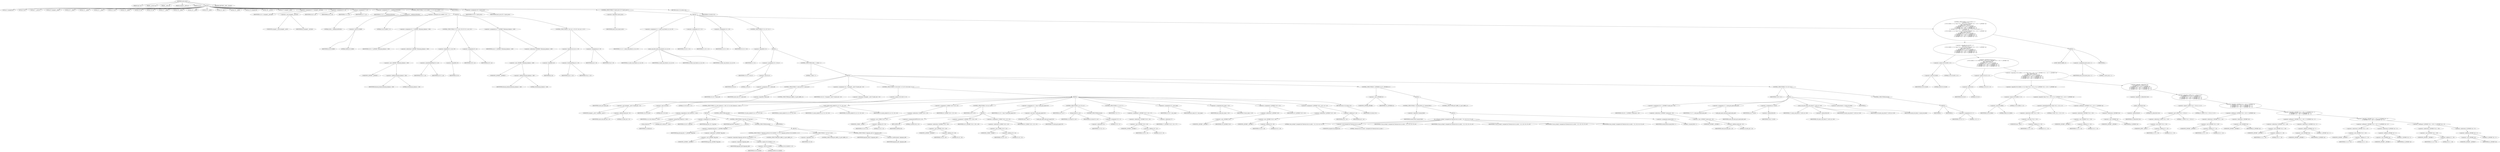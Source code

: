 digraph cache_insert {  
"1000121" [label = "(METHOD,cache_insert)" ]
"1000122" [label = "(PARAM,char *src)" ]
"1000123" [label = "(PARAM,__int128 *a2)" ]
"1000124" [label = "(PARAM,__int64 a3)" ]
"1000125" [label = "(PARAM,unsigned __int64 a4)" ]
"1000126" [label = "(PARAM,int a5)" ]
"1000127" [label = "(BLOCK,,)" ]
"1000128" [label = "(LOCAL,v5: unsigned int)" ]
"1000129" [label = "(LOCAL,v6: int)" ]
"1000130" [label = "(LOCAL,v7: __int128 *)" ]
"1000131" [label = "(LOCAL,v9: unsigned __int64)" ]
"1000132" [label = "(LOCAL,v10: __int64)" ]
"1000133" [label = "(LOCAL,v11: __int64)" ]
"1000134" [label = "(LOCAL,v12: __int64)" ]
"1000135" [label = "(LOCAL,v13: int)" ]
"1000136" [label = "(LOCAL,v14: __int64)" ]
"1000137" [label = "(LOCAL,v15: int)" ]
"1000138" [label = "(LOCAL,v16: int)" ]
"1000139" [label = "(LOCAL,v17: __int64)" ]
"1000140" [label = "(LOCAL,v18: __int64)" ]
"1000141" [label = "(LOCAL,v19: __int64)" ]
"1000142" [label = "(LOCAL,v20: __int64)" ]
"1000143" [label = "(LOCAL,v21: char *)" ]
"1000144" [label = "(LOCAL,v22: __int64)" ]
"1000145" [label = "(LOCAL,v25: unsigned int)" ]
"1000146" [label = "(LOCAL,v26: __int128)" ]
"1000147" [label = "(LOCAL,v27: unsigned __int64)" ]
"1000148" [label = "(<operator>.assignment,v5 = (unsigned __int16)a5)" ]
"1000149" [label = "(IDENTIFIER,v5,v5 = (unsigned __int16)a5)" ]
"1000150" [label = "(<operator>.cast,(unsigned __int16)a5)" ]
"1000151" [label = "(UNKNOWN,unsigned __int16,unsigned __int16)" ]
"1000152" [label = "(IDENTIFIER,a5,(unsigned __int16)a5)" ]
"1000153" [label = "(<operator>.assignment,v6 = a5)" ]
"1000154" [label = "(IDENTIFIER,v6,v6 = a5)" ]
"1000155" [label = "(IDENTIFIER,a5,v6 = a5)" ]
"1000156" [label = "(<operator>.assignment,v7 = a2)" ]
"1000157" [label = "(IDENTIFIER,v7,v7 = a2)" ]
"1000158" [label = "(IDENTIFIER,a2,v7 = a2)" ]
"1000159" [label = "(<operator>.assignment,v27 = __readfsqword(0x28u))" ]
"1000160" [label = "(IDENTIFIER,v27,v27 = __readfsqword(0x28u))" ]
"1000161" [label = "(__readfsqword,__readfsqword(0x28u))" ]
"1000162" [label = "(LITERAL,0x28u,__readfsqword(0x28u))" ]
"1000163" [label = "(CONTROL_STRUCTURE,if ( (a5 & 0x980) != 0 ),if ( (a5 & 0x980) != 0 ))" ]
"1000164" [label = "(<operator>.notEquals,(a5 & 0x980) != 0)" ]
"1000165" [label = "(<operator>.and,a5 & 0x980)" ]
"1000166" [label = "(IDENTIFIER,a5,a5 & 0x980)" ]
"1000167" [label = "(LITERAL,0x980,a5 & 0x980)" ]
"1000168" [label = "(LITERAL,0,(a5 & 0x980) != 0)" ]
"1000169" [label = "(BLOCK,,)" ]
"1000170" [label = "(<operator>.assignment,v9 = *(_QWORD *)(dnsmasq_daemon + 456))" ]
"1000171" [label = "(IDENTIFIER,v9,v9 = *(_QWORD *)(dnsmasq_daemon + 456))" ]
"1000172" [label = "(<operator>.indirection,*(_QWORD *)(dnsmasq_daemon + 456))" ]
"1000173" [label = "(<operator>.cast,(_QWORD *)(dnsmasq_daemon + 456))" ]
"1000174" [label = "(UNKNOWN,_QWORD *,_QWORD *)" ]
"1000175" [label = "(<operator>.addition,dnsmasq_daemon + 456)" ]
"1000176" [label = "(IDENTIFIER,dnsmasq_daemon,dnsmasq_daemon + 456)" ]
"1000177" [label = "(LITERAL,456,dnsmasq_daemon + 456)" ]
"1000178" [label = "(CONTROL_STRUCTURE,if ( v9 >= a4 || !v9 ),if ( v9 >= a4 || !v9 ))" ]
"1000179" [label = "(<operator>.logicalOr,v9 >= a4 || !v9)" ]
"1000180" [label = "(<operator>.greaterEqualsThan,v9 >= a4)" ]
"1000181" [label = "(IDENTIFIER,v9,v9 >= a4)" ]
"1000182" [label = "(IDENTIFIER,a4,v9 >= a4)" ]
"1000183" [label = "(<operator>.logicalNot,!v9)" ]
"1000184" [label = "(IDENTIFIER,v9,!v9)" ]
"1000185" [label = "(<operator>.assignment,v9 = a4)" ]
"1000186" [label = "(IDENTIFIER,v9,v9 = a4)" ]
"1000187" [label = "(IDENTIFIER,a4,v9 = a4)" ]
"1000188" [label = "(<operator>.assignment,a4 = *(_QWORD *)(dnsmasq_daemon + 448))" ]
"1000189" [label = "(IDENTIFIER,a4,a4 = *(_QWORD *)(dnsmasq_daemon + 448))" ]
"1000190" [label = "(<operator>.indirection,*(_QWORD *)(dnsmasq_daemon + 448))" ]
"1000191" [label = "(<operator>.cast,(_QWORD *)(dnsmasq_daemon + 448))" ]
"1000192" [label = "(UNKNOWN,_QWORD *,_QWORD *)" ]
"1000193" [label = "(<operator>.addition,dnsmasq_daemon + 448)" ]
"1000194" [label = "(IDENTIFIER,dnsmasq_daemon,dnsmasq_daemon + 448)" ]
"1000195" [label = "(LITERAL,448,dnsmasq_daemon + 448)" ]
"1000196" [label = "(CONTROL_STRUCTURE,if ( !a4 || a4 <= v9 ),if ( !a4 || a4 <= v9 ))" ]
"1000197" [label = "(<operator>.logicalOr,!a4 || a4 <= v9)" ]
"1000198" [label = "(<operator>.logicalNot,!a4)" ]
"1000199" [label = "(IDENTIFIER,a4,!a4)" ]
"1000200" [label = "(<operator>.lessEqualsThan,a4 <= v9)" ]
"1000201" [label = "(IDENTIFIER,a4,a4 <= v9)" ]
"1000202" [label = "(IDENTIFIER,v9,a4 <= v9)" ]
"1000203" [label = "(<operator>.assignment,a4 = v9)" ]
"1000204" [label = "(IDENTIFIER,a4,a4 = v9)" ]
"1000205" [label = "(IDENTIFIER,v9,a4 = v9)" ]
"1000206" [label = "(IDENTIFIER,L,)" ]
"1000207" [label = "(<operator>.assignment,v25 = insert_error)" ]
"1000208" [label = "(IDENTIFIER,v25,v25 = insert_error)" ]
"1000209" [label = "(IDENTIFIER,insert_error,v25 = insert_error)" ]
"1000210" [label = "(CONTROL_STRUCTURE,if ( !insert_error ),if ( !insert_error ))" ]
"1000211" [label = "(<operator>.logicalNot,!insert_error)" ]
"1000212" [label = "(IDENTIFIER,insert_error,!insert_error)" ]
"1000213" [label = "(BLOCK,,)" ]
"1000214" [label = "(<operator>.assignment,v11 = cache_scan_free(src, a2, a3, v5))" ]
"1000215" [label = "(IDENTIFIER,v11,v11 = cache_scan_free(src, a2, a3, v5))" ]
"1000216" [label = "(cache_scan_free,cache_scan_free(src, a2, a3, v5))" ]
"1000217" [label = "(IDENTIFIER,src,cache_scan_free(src, a2, a3, v5))" ]
"1000218" [label = "(IDENTIFIER,a2,cache_scan_free(src, a2, a3, v5))" ]
"1000219" [label = "(IDENTIFIER,a3,cache_scan_free(src, a2, a3, v5))" ]
"1000220" [label = "(IDENTIFIER,v5,cache_scan_free(src, a2, a3, v5))" ]
"1000221" [label = "(<operator>.assignment,v10 = v11)" ]
"1000222" [label = "(IDENTIFIER,v10,v10 = v11)" ]
"1000223" [label = "(IDENTIFIER,v11,v10 = v11)" ]
"1000224" [label = "(<operator>.assignment,v14 = v25)" ]
"1000225" [label = "(IDENTIFIER,v14,v14 = v25)" ]
"1000226" [label = "(IDENTIFIER,v25,v14 = v25)" ]
"1000227" [label = "(CONTROL_STRUCTURE,if ( !v11 ),if ( !v11 ))" ]
"1000228" [label = "(<operator>.logicalNot,!v11)" ]
"1000229" [label = "(IDENTIFIER,v11,!v11)" ]
"1000230" [label = "(BLOCK,,)" ]
"1000231" [label = "(<operator>.assignment,v15 = v6 & 4)" ]
"1000232" [label = "(IDENTIFIER,v15,v15 = v6 & 4)" ]
"1000233" [label = "(<operator>.and,v6 & 4)" ]
"1000234" [label = "(IDENTIFIER,v6,v6 & 4)" ]
"1000235" [label = "(LITERAL,4,v6 & 4)" ]
"1000236" [label = "(CONTROL_STRUCTURE,while ( 1 ),while ( 1 ))" ]
"1000237" [label = "(LITERAL,1,while ( 1 ))" ]
"1000238" [label = "(BLOCK,,)" ]
"1000239" [label = "(<operator>.assignment,v10 = cache_tail)" ]
"1000240" [label = "(IDENTIFIER,v10,v10 = cache_tail)" ]
"1000241" [label = "(IDENTIFIER,cache_tail,v10 = cache_tail)" ]
"1000242" [label = "(CONTROL_STRUCTURE,if ( !cache_tail ),if ( !cache_tail ))" ]
"1000243" [label = "(<operator>.logicalNot,!cache_tail)" ]
"1000244" [label = "(IDENTIFIER,cache_tail,!cache_tail)" ]
"1000245" [label = "(CONTROL_STRUCTURE,goto LABEL_22;,goto LABEL_22;)" ]
"1000246" [label = "(<operator>.assignment,v16 = *(unsigned __int16 *)(cache_tail + 52))" ]
"1000247" [label = "(IDENTIFIER,v16,v16 = *(unsigned __int16 *)(cache_tail + 52))" ]
"1000248" [label = "(<operator>.indirection,*(unsigned __int16 *)(cache_tail + 52))" ]
"1000249" [label = "(<operator>.cast,(unsigned __int16 *)(cache_tail + 52))" ]
"1000250" [label = "(UNKNOWN,unsigned __int16 *,unsigned __int16 *)" ]
"1000251" [label = "(<operator>.addition,cache_tail + 52)" ]
"1000252" [label = "(IDENTIFIER,cache_tail,cache_tail + 52)" ]
"1000253" [label = "(LITERAL,52,cache_tail + 52)" ]
"1000254" [label = "(CONTROL_STRUCTURE,if ( (v16 & 0xC) == 0 ),if ( (v16 & 0xC) == 0 ))" ]
"1000255" [label = "(<operator>.equals,(v16 & 0xC) == 0)" ]
"1000256" [label = "(<operator>.and,v16 & 0xC)" ]
"1000257" [label = "(IDENTIFIER,v16,v16 & 0xC)" ]
"1000258" [label = "(LITERAL,0xC,v16 & 0xC)" ]
"1000259" [label = "(LITERAL,0,(v16 & 0xC) == 0)" ]
"1000260" [label = "(BLOCK,,)" ]
"1000261" [label = "(CONTROL_STRUCTURE,if ( src && strlen(src) > 0x31 ),if ( src && strlen(src) > 0x31 ))" ]
"1000262" [label = "(<operator>.logicalAnd,src && strlen(src) > 0x31)" ]
"1000263" [label = "(IDENTIFIER,src,src && strlen(src) > 0x31)" ]
"1000264" [label = "(<operator>.greaterThan,strlen(src) > 0x31)" ]
"1000265" [label = "(strlen,strlen(src))" ]
"1000266" [label = "(IDENTIFIER,src,strlen(src))" ]
"1000267" [label = "(LITERAL,0x31,strlen(src) > 0x31)" ]
"1000268" [label = "(BLOCK,,)" ]
"1000269" [label = "(<operator>.assignment,v19 = big_free)" ]
"1000270" [label = "(IDENTIFIER,v19,v19 = big_free)" ]
"1000271" [label = "(IDENTIFIER,big_free,v19 = big_free)" ]
"1000272" [label = "(CONTROL_STRUCTURE,if ( big_free ),if ( big_free ))" ]
"1000273" [label = "(IDENTIFIER,big_free,if ( big_free ))" ]
"1000274" [label = "(BLOCK,,)" ]
"1000275" [label = "(<operator>.assignment,big_free = *(_QWORD *)big_free)" ]
"1000276" [label = "(IDENTIFIER,big_free,big_free = *(_QWORD *)big_free)" ]
"1000277" [label = "(<operator>.indirection,*(_QWORD *)big_free)" ]
"1000278" [label = "(<operator>.cast,(_QWORD *)big_free)" ]
"1000279" [label = "(UNKNOWN,_QWORD *,_QWORD *)" ]
"1000280" [label = "(IDENTIFIER,big_free,(_QWORD *)big_free)" ]
"1000281" [label = "(CONTROL_STRUCTURE,else,else)" ]
"1000282" [label = "(BLOCK,,)" ]
"1000283" [label = "(CONTROL_STRUCTURE,if ( !bignames_left && (v6 & 0x5000) == 0 ),if ( !bignames_left && (v6 & 0x5000) == 0 ))" ]
"1000284" [label = "(<operator>.logicalAnd,!bignames_left && (v6 & 0x5000) == 0)" ]
"1000285" [label = "(<operator>.logicalNot,!bignames_left)" ]
"1000286" [label = "(IDENTIFIER,bignames_left,!bignames_left)" ]
"1000287" [label = "(<operator>.equals,(v6 & 0x5000) == 0)" ]
"1000288" [label = "(<operator>.and,v6 & 0x5000)" ]
"1000289" [label = "(IDENTIFIER,v6,v6 & 0x5000)" ]
"1000290" [label = "(LITERAL,0x5000,v6 & 0x5000)" ]
"1000291" [label = "(LITERAL,0,(v6 & 0x5000) == 0)" ]
"1000292" [label = "(CONTROL_STRUCTURE,goto LABEL_22;,goto LABEL_22;)" ]
"1000293" [label = "(CONTROL_STRUCTURE,if ( !v19 ),if ( !v19 ))" ]
"1000294" [label = "(<operator>.logicalNot,!v19)" ]
"1000295" [label = "(IDENTIFIER,v19,!v19)" ]
"1000296" [label = "(CONTROL_STRUCTURE,goto LABEL_22;,goto LABEL_22;)" ]
"1000297" [label = "(CONTROL_STRUCTURE,if ( bignames_left ),if ( bignames_left ))" ]
"1000298" [label = "(IDENTIFIER,bignames_left,if ( bignames_left ))" ]
"1000299" [label = "(<operator>.preDecrement,--bignames_left)" ]
"1000300" [label = "(IDENTIFIER,bignames_left,--bignames_left)" ]
"1000301" [label = "(CONTROL_STRUCTURE,else,else)" ]
"1000302" [label = "(BLOCK,,)" ]
"1000303" [label = "(IDENTIFIER,L,)" ]
"1000304" [label = "(cache_unlink,cache_unlink(v10, a2, v12, v19, v14))" ]
"1000305" [label = "(IDENTIFIER,v10,cache_unlink(v10, a2, v12, v19, v14))" ]
"1000306" [label = "(IDENTIFIER,a2,cache_unlink(v10, a2, v12, v19, v14))" ]
"1000307" [label = "(IDENTIFIER,v12,cache_unlink(v10, a2, v12, v19, v14))" ]
"1000308" [label = "(IDENTIFIER,v19,cache_unlink(v10, a2, v12, v19, v14))" ]
"1000309" [label = "(IDENTIFIER,v14,cache_unlink(v10, a2, v12, v19, v14))" ]
"1000310" [label = "(<operator>.assignment,*(_WORD *)(v10 + 52) = v6)" ]
"1000311" [label = "(<operator>.indirection,*(_WORD *)(v10 + 52))" ]
"1000312" [label = "(<operator>.cast,(_WORD *)(v10 + 52))" ]
"1000313" [label = "(UNKNOWN,_WORD *,_WORD *)" ]
"1000314" [label = "(<operator>.addition,v10 + 52)" ]
"1000315" [label = "(IDENTIFIER,v10,v10 + 52)" ]
"1000316" [label = "(LITERAL,52,v10 + 52)" ]
"1000317" [label = "(IDENTIFIER,v6,*(_WORD *)(v10 + 52) = v6)" ]
"1000318" [label = "(CONTROL_STRUCTURE,if ( v20 ),if ( v20 ))" ]
"1000319" [label = "(IDENTIFIER,v20,if ( v20 ))" ]
"1000320" [label = "(BLOCK,,)" ]
"1000321" [label = "(<operators>.assignmentOr,BYTE1(v6) |= 2u)" ]
"1000322" [label = "(BYTE1,BYTE1(v6))" ]
"1000323" [label = "(IDENTIFIER,v6,BYTE1(v6))" ]
"1000324" [label = "(LITERAL,2u,BYTE1(v6) |= 2u)" ]
"1000325" [label = "(<operator>.assignment,*(_QWORD *)(v10 + 56) = v20)" ]
"1000326" [label = "(<operator>.indirection,*(_QWORD *)(v10 + 56))" ]
"1000327" [label = "(<operator>.cast,(_QWORD *)(v10 + 56))" ]
"1000328" [label = "(UNKNOWN,_QWORD *,_QWORD *)" ]
"1000329" [label = "(<operator>.addition,v10 + 56)" ]
"1000330" [label = "(IDENTIFIER,v10,v10 + 56)" ]
"1000331" [label = "(LITERAL,56,v10 + 56)" ]
"1000332" [label = "(IDENTIFIER,v20,*(_QWORD *)(v10 + 56) = v20)" ]
"1000333" [label = "(<operator>.assignment,*(_WORD *)(v10 + 52) = v6)" ]
"1000334" [label = "(<operator>.indirection,*(_WORD *)(v10 + 52))" ]
"1000335" [label = "(<operator>.cast,(_WORD *)(v10 + 52))" ]
"1000336" [label = "(UNKNOWN,_WORD *,_WORD *)" ]
"1000337" [label = "(<operator>.addition,v10 + 52)" ]
"1000338" [label = "(IDENTIFIER,v10,v10 + 52)" ]
"1000339" [label = "(LITERAL,52,v10 + 52)" ]
"1000340" [label = "(IDENTIFIER,v6,*(_WORD *)(v10 + 52) = v6)" ]
"1000341" [label = "(<operator>.assignment,v21 = (char *)cache_get_name(v10))" ]
"1000342" [label = "(IDENTIFIER,v21,v21 = (char *)cache_get_name(v10))" ]
"1000343" [label = "(<operator>.cast,(char *)cache_get_name(v10))" ]
"1000344" [label = "(UNKNOWN,char *,char *)" ]
"1000345" [label = "(cache_get_name,cache_get_name(v10))" ]
"1000346" [label = "(IDENTIFIER,v10,cache_get_name(v10))" ]
"1000347" [label = "(CONTROL_STRUCTURE,if ( src ),if ( src ))" ]
"1000348" [label = "(IDENTIFIER,src,if ( src ))" ]
"1000349" [label = "(strcpy,strcpy(v21, src))" ]
"1000350" [label = "(IDENTIFIER,v21,strcpy(v21, src))" ]
"1000351" [label = "(IDENTIFIER,src,strcpy(v21, src))" ]
"1000352" [label = "(CONTROL_STRUCTURE,else,else)" ]
"1000353" [label = "(<operator>.assignment,*v21 = 0)" ]
"1000354" [label = "(<operator>.indirection,*v21)" ]
"1000355" [label = "(IDENTIFIER,v21,*v21 = 0)" ]
"1000356" [label = "(LITERAL,0,*v21 = 0)" ]
"1000357" [label = "(CONTROL_STRUCTURE,if ( v7 ),if ( v7 ))" ]
"1000358" [label = "(IDENTIFIER,v7,if ( v7 ))" ]
"1000359" [label = "(<operator>.assignment,*(_OWORD *)(v10 + 24) = *v7)" ]
"1000360" [label = "(<operator>.indirection,*(_OWORD *)(v10 + 24))" ]
"1000361" [label = "(<operator>.cast,(_OWORD *)(v10 + 24))" ]
"1000362" [label = "(UNKNOWN,_OWORD *,_OWORD *)" ]
"1000363" [label = "(<operator>.addition,v10 + 24)" ]
"1000364" [label = "(IDENTIFIER,v10,v10 + 24)" ]
"1000365" [label = "(LITERAL,24,v10 + 24)" ]
"1000366" [label = "(<operator>.indirection,*v7)" ]
"1000367" [label = "(IDENTIFIER,v7,*(_OWORD *)(v10 + 24) = *v7)" ]
"1000368" [label = "(<operator>.assignment,v22 = new_chain)" ]
"1000369" [label = "(IDENTIFIER,v22,v22 = new_chain)" ]
"1000370" [label = "(IDENTIFIER,new_chain,v22 = new_chain)" ]
"1000371" [label = "(<operator>.assignment,new_chain = v10)" ]
"1000372" [label = "(IDENTIFIER,new_chain,new_chain = v10)" ]
"1000373" [label = "(IDENTIFIER,v10,new_chain = v10)" ]
"1000374" [label = "(<operator>.assignment,*(_QWORD *)v10 = v22)" ]
"1000375" [label = "(<operator>.indirection,*(_QWORD *)v10)" ]
"1000376" [label = "(<operator>.cast,(_QWORD *)v10)" ]
"1000377" [label = "(UNKNOWN,_QWORD *,_QWORD *)" ]
"1000378" [label = "(IDENTIFIER,v10,(_QWORD *)v10)" ]
"1000379" [label = "(IDENTIFIER,v22,*(_QWORD *)v10 = v22)" ]
"1000380" [label = "(<operator>.assignment,*(_QWORD *)(v10 + 40) = a3 + a4)" ]
"1000381" [label = "(<operator>.indirection,*(_QWORD *)(v10 + 40))" ]
"1000382" [label = "(<operator>.cast,(_QWORD *)(v10 + 40))" ]
"1000383" [label = "(UNKNOWN,_QWORD *,_QWORD *)" ]
"1000384" [label = "(<operator>.addition,v10 + 40)" ]
"1000385" [label = "(IDENTIFIER,v10,v10 + 40)" ]
"1000386" [label = "(LITERAL,40,v10 + 40)" ]
"1000387" [label = "(<operator>.addition,a3 + a4)" ]
"1000388" [label = "(IDENTIFIER,a3,a3 + a4)" ]
"1000389" [label = "(IDENTIFIER,a4,a3 + a4)" ]
"1000390" [label = "(RETURN,return v10;,return v10;)" ]
"1000391" [label = "(IDENTIFIER,v10,return v10;)" ]
"1000392" [label = "(CONTROL_STRUCTURE,if ( (_DWORD)v14 ),if ( (_DWORD)v14 ))" ]
"1000393" [label = "(<operator>.cast,(_DWORD)v14)" ]
"1000394" [label = "(UNKNOWN,_DWORD,_DWORD)" ]
"1000395" [label = "(IDENTIFIER,v14,(_DWORD)v14)" ]
"1000396" [label = "(BLOCK,,)" ]
"1000397" [label = "(CONTROL_STRUCTURE,if ( !warned_8546 ),if ( !warned_8546 ))" ]
"1000398" [label = "(<operator>.logicalNot,!warned_8546)" ]
"1000399" [label = "(IDENTIFIER,warned_8546,!warned_8546)" ]
"1000400" [label = "(BLOCK,,)" ]
"1000401" [label = "(my_syslog,my_syslog(3, (unsigned int)\"Internal error in cache.\", v12, v16, v14, v13, a3))" ]
"1000402" [label = "(LITERAL,3,my_syslog(3, (unsigned int)\"Internal error in cache.\", v12, v16, v14, v13, a3))" ]
"1000403" [label = "(<operator>.cast,(unsigned int)\"Internal error in cache.\")" ]
"1000404" [label = "(UNKNOWN,unsigned int,unsigned int)" ]
"1000405" [label = "(LITERAL,\"Internal error in cache.\",(unsigned int)\"Internal error in cache.\")" ]
"1000406" [label = "(IDENTIFIER,v12,my_syslog(3, (unsigned int)\"Internal error in cache.\", v12, v16, v14, v13, a3))" ]
"1000407" [label = "(IDENTIFIER,v16,my_syslog(3, (unsigned int)\"Internal error in cache.\", v12, v16, v14, v13, a3))" ]
"1000408" [label = "(IDENTIFIER,v14,my_syslog(3, (unsigned int)\"Internal error in cache.\", v12, v16, v14, v13, a3))" ]
"1000409" [label = "(IDENTIFIER,v13,my_syslog(3, (unsigned int)\"Internal error in cache.\", v12, v16, v14, v13, a3))" ]
"1000410" [label = "(IDENTIFIER,a3,my_syslog(3, (unsigned int)\"Internal error in cache.\", v12, v16, v14, v13, a3))" ]
"1000411" [label = "(<operator>.assignment,warned_8546 = 1)" ]
"1000412" [label = "(IDENTIFIER,warned_8546,warned_8546 = 1)" ]
"1000413" [label = "(LITERAL,1,warned_8546 = 1)" ]
"1000414" [label = "(CONTROL_STRUCTURE,goto LABEL_22;,goto LABEL_22;)" ]
"1000415" [label = "(CONTROL_STRUCTURE,if ( v15 ),if ( v15 ))" ]
"1000416" [label = "(IDENTIFIER,v15,if ( v15 ))" ]
"1000417" [label = "(BLOCK,,)" ]
"1000418" [label = "(<operator>.assignment,v26 = *(_OWORD *)(cache_tail + 24))" ]
"1000419" [label = "(IDENTIFIER,v26,v26 = *(_OWORD *)(cache_tail + 24))" ]
"1000420" [label = "(<operator>.indirection,*(_OWORD *)(cache_tail + 24))" ]
"1000421" [label = "(<operator>.cast,(_OWORD *)(cache_tail + 24))" ]
"1000422" [label = "(UNKNOWN,_OWORD *,_OWORD *)" ]
"1000423" [label = "(<operator>.addition,cache_tail + 24)" ]
"1000424" [label = "(IDENTIFIER,cache_tail,cache_tail + 24)" ]
"1000425" [label = "(LITERAL,24,cache_tail + 24)" ]
"1000426" [label = "(<operator>.assignment,v17 = cache_get_name(cache_tail))" ]
"1000427" [label = "(IDENTIFIER,v17,v17 = cache_get_name(cache_tail))" ]
"1000428" [label = "(cache_get_name,cache_get_name(cache_tail))" ]
"1000429" [label = "(IDENTIFIER,cache_tail,cache_get_name(cache_tail))" ]
"1000430" [label = "(<operator>.assignment,a2 = &v26)" ]
"1000431" [label = "(IDENTIFIER,a2,a2 = &v26)" ]
"1000432" [label = "(<operator>.addressOf,&v26)" ]
"1000433" [label = "(IDENTIFIER,v26,a2 = &v26)" ]
"1000434" [label = "(cache_scan_free,cache_scan_free(v17, &v26, a3, v18))" ]
"1000435" [label = "(IDENTIFIER,v17,cache_scan_free(v17, &v26, a3, v18))" ]
"1000436" [label = "(<operator>.addressOf,&v26)" ]
"1000437" [label = "(IDENTIFIER,v26,cache_scan_free(v17, &v26, a3, v18))" ]
"1000438" [label = "(IDENTIFIER,a3,cache_scan_free(v17, &v26, a3, v18))" ]
"1000439" [label = "(IDENTIFIER,v18,cache_scan_free(v17, &v26, a3, v18))" ]
"1000440" [label = "(<operator>.preIncrement,++cache_live_freed)" ]
"1000441" [label = "(IDENTIFIER,cache_live_freed,++cache_live_freed)" ]
"1000442" [label = "(IDENTIFIER,L,)" ]
"1000443" [label = "(CONTROL_STRUCTURE,else,else)" ]
"1000444" [label = "(BLOCK,,)" ]
"1000445" [label = "(IDENTIFIER,L,)" ]
"1000446" [label = "(IDENTIFIER,L,)" ]
"1000447" [label = "(<operator>.assignment,v15 = 1)" ]
"1000448" [label = "(IDENTIFIER,v15,v15 = 1)" ]
"1000449" [label = "(LITERAL,1,v15 = 1)" ]
"1000450" [label = "(CONTROL_STRUCTURE,if ( (v6 & 0x180) == 0\n      || (v6 & 8) == 0\n      || ((v6 & 0x80u) == 0 || *(char *)(v11 + 52) >= 0 || *(_DWORD *)(v11 + 24) != *(_DWORD *)a2)\n      && (!_bittest(&v6, 8u)\n       || (*(_BYTE *)(v11 + 53) & 1) == 0\n       || *(_DWORD *)(v11 + 24) != *(_DWORD *)a2\n       || *(_DWORD *)(v11 + 28) != *((_DWORD *)a2 + 1)\n       || *(_DWORD *)(v11 + 32) != *((_DWORD *)a2 + 2)\n       || *(_DWORD *)(v11 + 36) != *((_DWORD *)a2 + 3)) ),if ( (v6 & 0x180) == 0\n      || (v6 & 8) == 0\n      || ((v6 & 0x80u) == 0 || *(char *)(v11 + 52) >= 0 || *(_DWORD *)(v11 + 24) != *(_DWORD *)a2)\n      && (!_bittest(&v6, 8u)\n       || (*(_BYTE *)(v11 + 53) & 1) == 0\n       || *(_DWORD *)(v11 + 24) != *(_DWORD *)a2\n       || *(_DWORD *)(v11 + 28) != *((_DWORD *)a2 + 1)\n       || *(_DWORD *)(v11 + 32) != *((_DWORD *)a2 + 2)\n       || *(_DWORD *)(v11 + 36) != *((_DWORD *)a2 + 3)) ))" ]
"1000451" [label = "(<operator>.logicalOr,(v6 & 0x180) == 0\n      || (v6 & 8) == 0\n      || ((v6 & 0x80u) == 0 || *(char *)(v11 + 52) >= 0 || *(_DWORD *)(v11 + 24) != *(_DWORD *)a2)\n      && (!_bittest(&v6, 8u)\n       || (*(_BYTE *)(v11 + 53) & 1) == 0\n       || *(_DWORD *)(v11 + 24) != *(_DWORD *)a2\n       || *(_DWORD *)(v11 + 28) != *((_DWORD *)a2 + 1)\n       || *(_DWORD *)(v11 + 32) != *((_DWORD *)a2 + 2)\n       || *(_DWORD *)(v11 + 36) != *((_DWORD *)a2 + 3)))" ]
"1000452" [label = "(<operator>.equals,(v6 & 0x180) == 0)" ]
"1000453" [label = "(<operator>.and,v6 & 0x180)" ]
"1000454" [label = "(IDENTIFIER,v6,v6 & 0x180)" ]
"1000455" [label = "(LITERAL,0x180,v6 & 0x180)" ]
"1000456" [label = "(LITERAL,0,(v6 & 0x180) == 0)" ]
"1000457" [label = "(<operator>.logicalOr,(v6 & 8) == 0\n      || ((v6 & 0x80u) == 0 || *(char *)(v11 + 52) >= 0 || *(_DWORD *)(v11 + 24) != *(_DWORD *)a2)\n      && (!_bittest(&v6, 8u)\n       || (*(_BYTE *)(v11 + 53) & 1) == 0\n       || *(_DWORD *)(v11 + 24) != *(_DWORD *)a2\n       || *(_DWORD *)(v11 + 28) != *((_DWORD *)a2 + 1)\n       || *(_DWORD *)(v11 + 32) != *((_DWORD *)a2 + 2)\n       || *(_DWORD *)(v11 + 36) != *((_DWORD *)a2 + 3)))" ]
"1000458" [label = "(<operator>.equals,(v6 & 8) == 0)" ]
"1000459" [label = "(<operator>.and,v6 & 8)" ]
"1000460" [label = "(IDENTIFIER,v6,v6 & 8)" ]
"1000461" [label = "(LITERAL,8,v6 & 8)" ]
"1000462" [label = "(LITERAL,0,(v6 & 8) == 0)" ]
"1000463" [label = "(<operator>.logicalAnd,((v6 & 0x80u) == 0 || *(char *)(v11 + 52) >= 0 || *(_DWORD *)(v11 + 24) != *(_DWORD *)a2)\n      && (!_bittest(&v6, 8u)\n       || (*(_BYTE *)(v11 + 53) & 1) == 0\n       || *(_DWORD *)(v11 + 24) != *(_DWORD *)a2\n       || *(_DWORD *)(v11 + 28) != *((_DWORD *)a2 + 1)\n       || *(_DWORD *)(v11 + 32) != *((_DWORD *)a2 + 2)\n       || *(_DWORD *)(v11 + 36) != *((_DWORD *)a2 + 3)))" ]
"1000464" [label = "(<operator>.logicalOr,(v6 & 0x80u) == 0 || *(char *)(v11 + 52) >= 0 || *(_DWORD *)(v11 + 24) != *(_DWORD *)a2)" ]
"1000465" [label = "(<operator>.equals,(v6 & 0x80u) == 0)" ]
"1000466" [label = "(<operator>.and,v6 & 0x80u)" ]
"1000467" [label = "(IDENTIFIER,v6,v6 & 0x80u)" ]
"1000468" [label = "(LITERAL,0x80u,v6 & 0x80u)" ]
"1000469" [label = "(LITERAL,0,(v6 & 0x80u) == 0)" ]
"1000470" [label = "(<operator>.logicalOr,*(char *)(v11 + 52) >= 0 || *(_DWORD *)(v11 + 24) != *(_DWORD *)a2)" ]
"1000471" [label = "(<operator>.greaterEqualsThan,*(char *)(v11 + 52) >= 0)" ]
"1000472" [label = "(<operator>.indirection,*(char *)(v11 + 52))" ]
"1000473" [label = "(<operator>.cast,(char *)(v11 + 52))" ]
"1000474" [label = "(UNKNOWN,char *,char *)" ]
"1000475" [label = "(<operator>.addition,v11 + 52)" ]
"1000476" [label = "(IDENTIFIER,v11,v11 + 52)" ]
"1000477" [label = "(LITERAL,52,v11 + 52)" ]
"1000478" [label = "(LITERAL,0,*(char *)(v11 + 52) >= 0)" ]
"1000479" [label = "(<operator>.notEquals,*(_DWORD *)(v11 + 24) != *(_DWORD *)a2)" ]
"1000480" [label = "(<operator>.indirection,*(_DWORD *)(v11 + 24))" ]
"1000481" [label = "(<operator>.cast,(_DWORD *)(v11 + 24))" ]
"1000482" [label = "(UNKNOWN,_DWORD *,_DWORD *)" ]
"1000483" [label = "(<operator>.addition,v11 + 24)" ]
"1000484" [label = "(IDENTIFIER,v11,v11 + 24)" ]
"1000485" [label = "(LITERAL,24,v11 + 24)" ]
"1000486" [label = "(<operator>.indirection,*(_DWORD *)a2)" ]
"1000487" [label = "(<operator>.cast,(_DWORD *)a2)" ]
"1000488" [label = "(UNKNOWN,_DWORD *,_DWORD *)" ]
"1000489" [label = "(IDENTIFIER,a2,(_DWORD *)a2)" ]
"1000490" [label = "(<operator>.logicalOr,!_bittest(&v6, 8u)\n       || (*(_BYTE *)(v11 + 53) & 1) == 0\n       || *(_DWORD *)(v11 + 24) != *(_DWORD *)a2\n       || *(_DWORD *)(v11 + 28) != *((_DWORD *)a2 + 1)\n       || *(_DWORD *)(v11 + 32) != *((_DWORD *)a2 + 2)\n       || *(_DWORD *)(v11 + 36) != *((_DWORD *)a2 + 3))" ]
"1000491" [label = "(<operator>.logicalNot,!_bittest(&v6, 8u))" ]
"1000492" [label = "(_bittest,_bittest(&v6, 8u))" ]
"1000493" [label = "(<operator>.addressOf,&v6)" ]
"1000494" [label = "(IDENTIFIER,v6,_bittest(&v6, 8u))" ]
"1000495" [label = "(LITERAL,8u,_bittest(&v6, 8u))" ]
"1000496" [label = "(<operator>.logicalOr,(*(_BYTE *)(v11 + 53) & 1) == 0\n       || *(_DWORD *)(v11 + 24) != *(_DWORD *)a2\n       || *(_DWORD *)(v11 + 28) != *((_DWORD *)a2 + 1)\n       || *(_DWORD *)(v11 + 32) != *((_DWORD *)a2 + 2)\n       || *(_DWORD *)(v11 + 36) != *((_DWORD *)a2 + 3))" ]
"1000497" [label = "(<operator>.equals,(*(_BYTE *)(v11 + 53) & 1) == 0)" ]
"1000498" [label = "(<operator>.and,*(_BYTE *)(v11 + 53) & 1)" ]
"1000499" [label = "(<operator>.indirection,*(_BYTE *)(v11 + 53))" ]
"1000500" [label = "(<operator>.cast,(_BYTE *)(v11 + 53))" ]
"1000501" [label = "(UNKNOWN,_BYTE *,_BYTE *)" ]
"1000502" [label = "(<operator>.addition,v11 + 53)" ]
"1000503" [label = "(IDENTIFIER,v11,v11 + 53)" ]
"1000504" [label = "(LITERAL,53,v11 + 53)" ]
"1000505" [label = "(LITERAL,1,*(_BYTE *)(v11 + 53) & 1)" ]
"1000506" [label = "(LITERAL,0,(*(_BYTE *)(v11 + 53) & 1) == 0)" ]
"1000507" [label = "(<operator>.logicalOr,*(_DWORD *)(v11 + 24) != *(_DWORD *)a2\n       || *(_DWORD *)(v11 + 28) != *((_DWORD *)a2 + 1)\n       || *(_DWORD *)(v11 + 32) != *((_DWORD *)a2 + 2)\n       || *(_DWORD *)(v11 + 36) != *((_DWORD *)a2 + 3))" ]
"1000508" [label = "(<operator>.notEquals,*(_DWORD *)(v11 + 24) != *(_DWORD *)a2)" ]
"1000509" [label = "(<operator>.indirection,*(_DWORD *)(v11 + 24))" ]
"1000510" [label = "(<operator>.cast,(_DWORD *)(v11 + 24))" ]
"1000511" [label = "(UNKNOWN,_DWORD *,_DWORD *)" ]
"1000512" [label = "(<operator>.addition,v11 + 24)" ]
"1000513" [label = "(IDENTIFIER,v11,v11 + 24)" ]
"1000514" [label = "(LITERAL,24,v11 + 24)" ]
"1000515" [label = "(<operator>.indirection,*(_DWORD *)a2)" ]
"1000516" [label = "(<operator>.cast,(_DWORD *)a2)" ]
"1000517" [label = "(UNKNOWN,_DWORD *,_DWORD *)" ]
"1000518" [label = "(IDENTIFIER,a2,(_DWORD *)a2)" ]
"1000519" [label = "(<operator>.logicalOr,*(_DWORD *)(v11 + 28) != *((_DWORD *)a2 + 1)\n       || *(_DWORD *)(v11 + 32) != *((_DWORD *)a2 + 2)\n       || *(_DWORD *)(v11 + 36) != *((_DWORD *)a2 + 3))" ]
"1000520" [label = "(<operator>.notEquals,*(_DWORD *)(v11 + 28) != *((_DWORD *)a2 + 1))" ]
"1000521" [label = "(<operator>.indirection,*(_DWORD *)(v11 + 28))" ]
"1000522" [label = "(<operator>.cast,(_DWORD *)(v11 + 28))" ]
"1000523" [label = "(UNKNOWN,_DWORD *,_DWORD *)" ]
"1000524" [label = "(<operator>.addition,v11 + 28)" ]
"1000525" [label = "(IDENTIFIER,v11,v11 + 28)" ]
"1000526" [label = "(LITERAL,28,v11 + 28)" ]
"1000527" [label = "(<operator>.indirection,*((_DWORD *)a2 + 1))" ]
"1000528" [label = "(<operator>.addition,(_DWORD *)a2 + 1)" ]
"1000529" [label = "(<operator>.cast,(_DWORD *)a2)" ]
"1000530" [label = "(UNKNOWN,_DWORD *,_DWORD *)" ]
"1000531" [label = "(IDENTIFIER,a2,(_DWORD *)a2)" ]
"1000532" [label = "(LITERAL,1,(_DWORD *)a2 + 1)" ]
"1000533" [label = "(<operator>.logicalOr,*(_DWORD *)(v11 + 32) != *((_DWORD *)a2 + 2)\n       || *(_DWORD *)(v11 + 36) != *((_DWORD *)a2 + 3))" ]
"1000534" [label = "(<operator>.notEquals,*(_DWORD *)(v11 + 32) != *((_DWORD *)a2 + 2))" ]
"1000535" [label = "(<operator>.indirection,*(_DWORD *)(v11 + 32))" ]
"1000536" [label = "(<operator>.cast,(_DWORD *)(v11 + 32))" ]
"1000537" [label = "(UNKNOWN,_DWORD *,_DWORD *)" ]
"1000538" [label = "(<operator>.addition,v11 + 32)" ]
"1000539" [label = "(IDENTIFIER,v11,v11 + 32)" ]
"1000540" [label = "(LITERAL,32,v11 + 32)" ]
"1000541" [label = "(<operator>.indirection,*((_DWORD *)a2 + 2))" ]
"1000542" [label = "(<operator>.addition,(_DWORD *)a2 + 2)" ]
"1000543" [label = "(<operator>.cast,(_DWORD *)a2)" ]
"1000544" [label = "(UNKNOWN,_DWORD *,_DWORD *)" ]
"1000545" [label = "(IDENTIFIER,a2,(_DWORD *)a2)" ]
"1000546" [label = "(LITERAL,2,(_DWORD *)a2 + 2)" ]
"1000547" [label = "(<operator>.notEquals,*(_DWORD *)(v11 + 36) != *((_DWORD *)a2 + 3))" ]
"1000548" [label = "(<operator>.indirection,*(_DWORD *)(v11 + 36))" ]
"1000549" [label = "(<operator>.cast,(_DWORD *)(v11 + 36))" ]
"1000550" [label = "(UNKNOWN,_DWORD *,_DWORD *)" ]
"1000551" [label = "(<operator>.addition,v11 + 36)" ]
"1000552" [label = "(IDENTIFIER,v11,v11 + 36)" ]
"1000553" [label = "(LITERAL,36,v11 + 36)" ]
"1000554" [label = "(<operator>.indirection,*((_DWORD *)a2 + 3))" ]
"1000555" [label = "(<operator>.addition,(_DWORD *)a2 + 3)" ]
"1000556" [label = "(<operator>.cast,(_DWORD *)a2)" ]
"1000557" [label = "(UNKNOWN,_DWORD *,_DWORD *)" ]
"1000558" [label = "(IDENTIFIER,a2,(_DWORD *)a2)" ]
"1000559" [label = "(LITERAL,3,(_DWORD *)a2 + 3)" ]
"1000560" [label = "(BLOCK,,)" ]
"1000561" [label = "(JUMP_TARGET,LABEL_22)" ]
"1000562" [label = "(<operator>.assignment,insert_error = 1)" ]
"1000563" [label = "(IDENTIFIER,insert_error,insert_error = 1)" ]
"1000564" [label = "(LITERAL,1,insert_error = 1)" ]
"1000565" [label = "(IDENTIFIER,L,)" ]
"1000566" [label = "(RETURN,return v10;,return v10;)" ]
"1000567" [label = "(IDENTIFIER,v10,return v10;)" ]
"1000568" [label = "(METHOD_RETURN,__int64 __fastcall)" ]
  "1000121" -> "1000122" 
  "1000121" -> "1000123" 
  "1000121" -> "1000124" 
  "1000121" -> "1000125" 
  "1000121" -> "1000126" 
  "1000121" -> "1000127" 
  "1000121" -> "1000568" 
  "1000127" -> "1000128" 
  "1000127" -> "1000129" 
  "1000127" -> "1000130" 
  "1000127" -> "1000131" 
  "1000127" -> "1000132" 
  "1000127" -> "1000133" 
  "1000127" -> "1000134" 
  "1000127" -> "1000135" 
  "1000127" -> "1000136" 
  "1000127" -> "1000137" 
  "1000127" -> "1000138" 
  "1000127" -> "1000139" 
  "1000127" -> "1000140" 
  "1000127" -> "1000141" 
  "1000127" -> "1000142" 
  "1000127" -> "1000143" 
  "1000127" -> "1000144" 
  "1000127" -> "1000145" 
  "1000127" -> "1000146" 
  "1000127" -> "1000147" 
  "1000127" -> "1000148" 
  "1000127" -> "1000153" 
  "1000127" -> "1000156" 
  "1000127" -> "1000159" 
  "1000127" -> "1000163" 
  "1000127" -> "1000206" 
  "1000127" -> "1000207" 
  "1000127" -> "1000210" 
  "1000127" -> "1000566" 
  "1000148" -> "1000149" 
  "1000148" -> "1000150" 
  "1000150" -> "1000151" 
  "1000150" -> "1000152" 
  "1000153" -> "1000154" 
  "1000153" -> "1000155" 
  "1000156" -> "1000157" 
  "1000156" -> "1000158" 
  "1000159" -> "1000160" 
  "1000159" -> "1000161" 
  "1000161" -> "1000162" 
  "1000163" -> "1000164" 
  "1000163" -> "1000169" 
  "1000164" -> "1000165" 
  "1000164" -> "1000168" 
  "1000165" -> "1000166" 
  "1000165" -> "1000167" 
  "1000169" -> "1000170" 
  "1000169" -> "1000178" 
  "1000169" -> "1000188" 
  "1000169" -> "1000196" 
  "1000170" -> "1000171" 
  "1000170" -> "1000172" 
  "1000172" -> "1000173" 
  "1000173" -> "1000174" 
  "1000173" -> "1000175" 
  "1000175" -> "1000176" 
  "1000175" -> "1000177" 
  "1000178" -> "1000179" 
  "1000178" -> "1000185" 
  "1000179" -> "1000180" 
  "1000179" -> "1000183" 
  "1000180" -> "1000181" 
  "1000180" -> "1000182" 
  "1000183" -> "1000184" 
  "1000185" -> "1000186" 
  "1000185" -> "1000187" 
  "1000188" -> "1000189" 
  "1000188" -> "1000190" 
  "1000190" -> "1000191" 
  "1000191" -> "1000192" 
  "1000191" -> "1000193" 
  "1000193" -> "1000194" 
  "1000193" -> "1000195" 
  "1000196" -> "1000197" 
  "1000196" -> "1000203" 
  "1000197" -> "1000198" 
  "1000197" -> "1000200" 
  "1000198" -> "1000199" 
  "1000200" -> "1000201" 
  "1000200" -> "1000202" 
  "1000203" -> "1000204" 
  "1000203" -> "1000205" 
  "1000207" -> "1000208" 
  "1000207" -> "1000209" 
  "1000210" -> "1000211" 
  "1000210" -> "1000213" 
  "1000211" -> "1000212" 
  "1000213" -> "1000214" 
  "1000213" -> "1000221" 
  "1000213" -> "1000224" 
  "1000213" -> "1000227" 
  "1000213" -> "1000450" 
  "1000214" -> "1000215" 
  "1000214" -> "1000216" 
  "1000216" -> "1000217" 
  "1000216" -> "1000218" 
  "1000216" -> "1000219" 
  "1000216" -> "1000220" 
  "1000221" -> "1000222" 
  "1000221" -> "1000223" 
  "1000224" -> "1000225" 
  "1000224" -> "1000226" 
  "1000227" -> "1000228" 
  "1000227" -> "1000230" 
  "1000228" -> "1000229" 
  "1000230" -> "1000231" 
  "1000230" -> "1000236" 
  "1000231" -> "1000232" 
  "1000231" -> "1000233" 
  "1000233" -> "1000234" 
  "1000233" -> "1000235" 
  "1000236" -> "1000237" 
  "1000236" -> "1000238" 
  "1000238" -> "1000239" 
  "1000238" -> "1000242" 
  "1000238" -> "1000246" 
  "1000238" -> "1000254" 
  "1000238" -> "1000392" 
  "1000238" -> "1000415" 
  "1000239" -> "1000240" 
  "1000239" -> "1000241" 
  "1000242" -> "1000243" 
  "1000242" -> "1000245" 
  "1000243" -> "1000244" 
  "1000246" -> "1000247" 
  "1000246" -> "1000248" 
  "1000248" -> "1000249" 
  "1000249" -> "1000250" 
  "1000249" -> "1000251" 
  "1000251" -> "1000252" 
  "1000251" -> "1000253" 
  "1000254" -> "1000255" 
  "1000254" -> "1000260" 
  "1000255" -> "1000256" 
  "1000255" -> "1000259" 
  "1000256" -> "1000257" 
  "1000256" -> "1000258" 
  "1000260" -> "1000261" 
  "1000260" -> "1000304" 
  "1000260" -> "1000310" 
  "1000260" -> "1000318" 
  "1000260" -> "1000341" 
  "1000260" -> "1000347" 
  "1000260" -> "1000357" 
  "1000260" -> "1000368" 
  "1000260" -> "1000371" 
  "1000260" -> "1000374" 
  "1000260" -> "1000380" 
  "1000260" -> "1000390" 
  "1000261" -> "1000262" 
  "1000261" -> "1000268" 
  "1000261" -> "1000301" 
  "1000262" -> "1000263" 
  "1000262" -> "1000264" 
  "1000264" -> "1000265" 
  "1000264" -> "1000267" 
  "1000265" -> "1000266" 
  "1000268" -> "1000269" 
  "1000268" -> "1000272" 
  "1000269" -> "1000270" 
  "1000269" -> "1000271" 
  "1000272" -> "1000273" 
  "1000272" -> "1000274" 
  "1000272" -> "1000281" 
  "1000274" -> "1000275" 
  "1000275" -> "1000276" 
  "1000275" -> "1000277" 
  "1000277" -> "1000278" 
  "1000278" -> "1000279" 
  "1000278" -> "1000280" 
  "1000281" -> "1000282" 
  "1000282" -> "1000283" 
  "1000282" -> "1000293" 
  "1000282" -> "1000297" 
  "1000283" -> "1000284" 
  "1000283" -> "1000292" 
  "1000284" -> "1000285" 
  "1000284" -> "1000287" 
  "1000285" -> "1000286" 
  "1000287" -> "1000288" 
  "1000287" -> "1000291" 
  "1000288" -> "1000289" 
  "1000288" -> "1000290" 
  "1000293" -> "1000294" 
  "1000293" -> "1000296" 
  "1000294" -> "1000295" 
  "1000297" -> "1000298" 
  "1000297" -> "1000299" 
  "1000299" -> "1000300" 
  "1000301" -> "1000302" 
  "1000302" -> "1000303" 
  "1000304" -> "1000305" 
  "1000304" -> "1000306" 
  "1000304" -> "1000307" 
  "1000304" -> "1000308" 
  "1000304" -> "1000309" 
  "1000310" -> "1000311" 
  "1000310" -> "1000317" 
  "1000311" -> "1000312" 
  "1000312" -> "1000313" 
  "1000312" -> "1000314" 
  "1000314" -> "1000315" 
  "1000314" -> "1000316" 
  "1000318" -> "1000319" 
  "1000318" -> "1000320" 
  "1000320" -> "1000321" 
  "1000320" -> "1000325" 
  "1000320" -> "1000333" 
  "1000321" -> "1000322" 
  "1000321" -> "1000324" 
  "1000322" -> "1000323" 
  "1000325" -> "1000326" 
  "1000325" -> "1000332" 
  "1000326" -> "1000327" 
  "1000327" -> "1000328" 
  "1000327" -> "1000329" 
  "1000329" -> "1000330" 
  "1000329" -> "1000331" 
  "1000333" -> "1000334" 
  "1000333" -> "1000340" 
  "1000334" -> "1000335" 
  "1000335" -> "1000336" 
  "1000335" -> "1000337" 
  "1000337" -> "1000338" 
  "1000337" -> "1000339" 
  "1000341" -> "1000342" 
  "1000341" -> "1000343" 
  "1000343" -> "1000344" 
  "1000343" -> "1000345" 
  "1000345" -> "1000346" 
  "1000347" -> "1000348" 
  "1000347" -> "1000349" 
  "1000347" -> "1000352" 
  "1000349" -> "1000350" 
  "1000349" -> "1000351" 
  "1000352" -> "1000353" 
  "1000353" -> "1000354" 
  "1000353" -> "1000356" 
  "1000354" -> "1000355" 
  "1000357" -> "1000358" 
  "1000357" -> "1000359" 
  "1000359" -> "1000360" 
  "1000359" -> "1000366" 
  "1000360" -> "1000361" 
  "1000361" -> "1000362" 
  "1000361" -> "1000363" 
  "1000363" -> "1000364" 
  "1000363" -> "1000365" 
  "1000366" -> "1000367" 
  "1000368" -> "1000369" 
  "1000368" -> "1000370" 
  "1000371" -> "1000372" 
  "1000371" -> "1000373" 
  "1000374" -> "1000375" 
  "1000374" -> "1000379" 
  "1000375" -> "1000376" 
  "1000376" -> "1000377" 
  "1000376" -> "1000378" 
  "1000380" -> "1000381" 
  "1000380" -> "1000387" 
  "1000381" -> "1000382" 
  "1000382" -> "1000383" 
  "1000382" -> "1000384" 
  "1000384" -> "1000385" 
  "1000384" -> "1000386" 
  "1000387" -> "1000388" 
  "1000387" -> "1000389" 
  "1000390" -> "1000391" 
  "1000392" -> "1000393" 
  "1000392" -> "1000396" 
  "1000393" -> "1000394" 
  "1000393" -> "1000395" 
  "1000396" -> "1000397" 
  "1000396" -> "1000414" 
  "1000397" -> "1000398" 
  "1000397" -> "1000400" 
  "1000398" -> "1000399" 
  "1000400" -> "1000401" 
  "1000400" -> "1000411" 
  "1000401" -> "1000402" 
  "1000401" -> "1000403" 
  "1000401" -> "1000406" 
  "1000401" -> "1000407" 
  "1000401" -> "1000408" 
  "1000401" -> "1000409" 
  "1000401" -> "1000410" 
  "1000403" -> "1000404" 
  "1000403" -> "1000405" 
  "1000411" -> "1000412" 
  "1000411" -> "1000413" 
  "1000415" -> "1000416" 
  "1000415" -> "1000417" 
  "1000415" -> "1000443" 
  "1000417" -> "1000418" 
  "1000417" -> "1000426" 
  "1000417" -> "1000430" 
  "1000417" -> "1000434" 
  "1000417" -> "1000440" 
  "1000417" -> "1000442" 
  "1000418" -> "1000419" 
  "1000418" -> "1000420" 
  "1000420" -> "1000421" 
  "1000421" -> "1000422" 
  "1000421" -> "1000423" 
  "1000423" -> "1000424" 
  "1000423" -> "1000425" 
  "1000426" -> "1000427" 
  "1000426" -> "1000428" 
  "1000428" -> "1000429" 
  "1000430" -> "1000431" 
  "1000430" -> "1000432" 
  "1000432" -> "1000433" 
  "1000434" -> "1000435" 
  "1000434" -> "1000436" 
  "1000434" -> "1000438" 
  "1000434" -> "1000439" 
  "1000436" -> "1000437" 
  "1000440" -> "1000441" 
  "1000443" -> "1000444" 
  "1000444" -> "1000445" 
  "1000444" -> "1000446" 
  "1000444" -> "1000447" 
  "1000447" -> "1000448" 
  "1000447" -> "1000449" 
  "1000450" -> "1000451" 
  "1000450" -> "1000560" 
  "1000451" -> "1000452" 
  "1000451" -> "1000457" 
  "1000452" -> "1000453" 
  "1000452" -> "1000456" 
  "1000453" -> "1000454" 
  "1000453" -> "1000455" 
  "1000457" -> "1000458" 
  "1000457" -> "1000463" 
  "1000458" -> "1000459" 
  "1000458" -> "1000462" 
  "1000459" -> "1000460" 
  "1000459" -> "1000461" 
  "1000463" -> "1000464" 
  "1000463" -> "1000490" 
  "1000464" -> "1000465" 
  "1000464" -> "1000470" 
  "1000465" -> "1000466" 
  "1000465" -> "1000469" 
  "1000466" -> "1000467" 
  "1000466" -> "1000468" 
  "1000470" -> "1000471" 
  "1000470" -> "1000479" 
  "1000471" -> "1000472" 
  "1000471" -> "1000478" 
  "1000472" -> "1000473" 
  "1000473" -> "1000474" 
  "1000473" -> "1000475" 
  "1000475" -> "1000476" 
  "1000475" -> "1000477" 
  "1000479" -> "1000480" 
  "1000479" -> "1000486" 
  "1000480" -> "1000481" 
  "1000481" -> "1000482" 
  "1000481" -> "1000483" 
  "1000483" -> "1000484" 
  "1000483" -> "1000485" 
  "1000486" -> "1000487" 
  "1000487" -> "1000488" 
  "1000487" -> "1000489" 
  "1000490" -> "1000491" 
  "1000490" -> "1000496" 
  "1000491" -> "1000492" 
  "1000492" -> "1000493" 
  "1000492" -> "1000495" 
  "1000493" -> "1000494" 
  "1000496" -> "1000497" 
  "1000496" -> "1000507" 
  "1000497" -> "1000498" 
  "1000497" -> "1000506" 
  "1000498" -> "1000499" 
  "1000498" -> "1000505" 
  "1000499" -> "1000500" 
  "1000500" -> "1000501" 
  "1000500" -> "1000502" 
  "1000502" -> "1000503" 
  "1000502" -> "1000504" 
  "1000507" -> "1000508" 
  "1000507" -> "1000519" 
  "1000508" -> "1000509" 
  "1000508" -> "1000515" 
  "1000509" -> "1000510" 
  "1000510" -> "1000511" 
  "1000510" -> "1000512" 
  "1000512" -> "1000513" 
  "1000512" -> "1000514" 
  "1000515" -> "1000516" 
  "1000516" -> "1000517" 
  "1000516" -> "1000518" 
  "1000519" -> "1000520" 
  "1000519" -> "1000533" 
  "1000520" -> "1000521" 
  "1000520" -> "1000527" 
  "1000521" -> "1000522" 
  "1000522" -> "1000523" 
  "1000522" -> "1000524" 
  "1000524" -> "1000525" 
  "1000524" -> "1000526" 
  "1000527" -> "1000528" 
  "1000528" -> "1000529" 
  "1000528" -> "1000532" 
  "1000529" -> "1000530" 
  "1000529" -> "1000531" 
  "1000533" -> "1000534" 
  "1000533" -> "1000547" 
  "1000534" -> "1000535" 
  "1000534" -> "1000541" 
  "1000535" -> "1000536" 
  "1000536" -> "1000537" 
  "1000536" -> "1000538" 
  "1000538" -> "1000539" 
  "1000538" -> "1000540" 
  "1000541" -> "1000542" 
  "1000542" -> "1000543" 
  "1000542" -> "1000546" 
  "1000543" -> "1000544" 
  "1000543" -> "1000545" 
  "1000547" -> "1000548" 
  "1000547" -> "1000554" 
  "1000548" -> "1000549" 
  "1000549" -> "1000550" 
  "1000549" -> "1000551" 
  "1000551" -> "1000552" 
  "1000551" -> "1000553" 
  "1000554" -> "1000555" 
  "1000555" -> "1000556" 
  "1000555" -> "1000559" 
  "1000556" -> "1000557" 
  "1000556" -> "1000558" 
  "1000560" -> "1000561" 
  "1000560" -> "1000562" 
  "1000560" -> "1000565" 
  "1000562" -> "1000563" 
  "1000562" -> "1000564" 
  "1000566" -> "1000567" 
}
